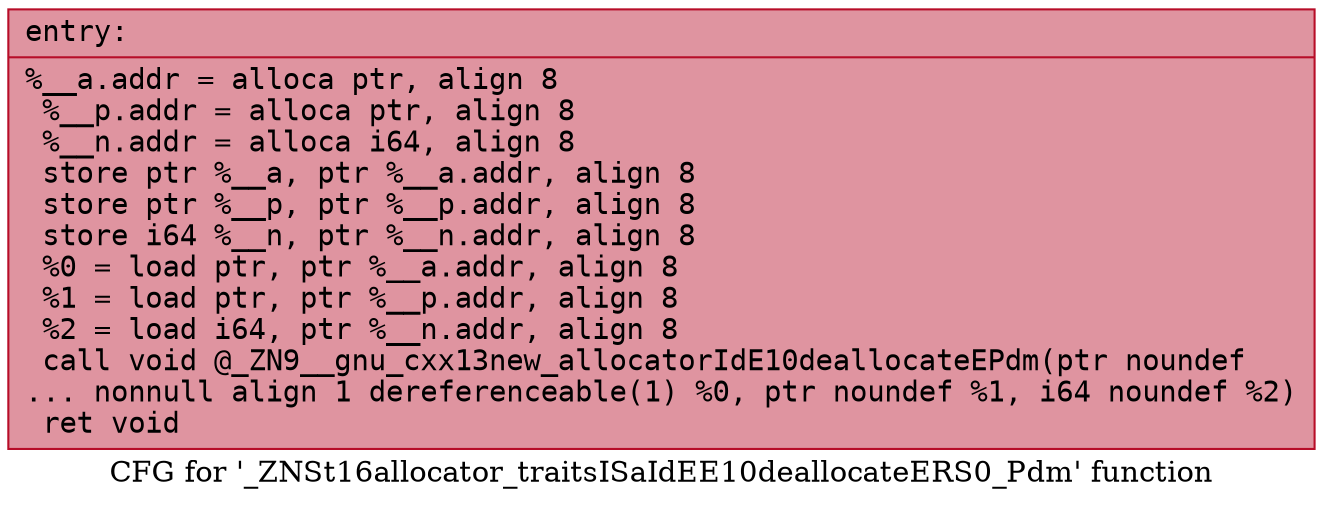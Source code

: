 digraph "CFG for '_ZNSt16allocator_traitsISaIdEE10deallocateERS0_Pdm' function" {
	label="CFG for '_ZNSt16allocator_traitsISaIdEE10deallocateERS0_Pdm' function";

	Node0x556bfea4d310 [shape=record,color="#b70d28ff", style=filled, fillcolor="#b70d2870" fontname="Courier",label="{entry:\l|  %__a.addr = alloca ptr, align 8\l  %__p.addr = alloca ptr, align 8\l  %__n.addr = alloca i64, align 8\l  store ptr %__a, ptr %__a.addr, align 8\l  store ptr %__p, ptr %__p.addr, align 8\l  store i64 %__n, ptr %__n.addr, align 8\l  %0 = load ptr, ptr %__a.addr, align 8\l  %1 = load ptr, ptr %__p.addr, align 8\l  %2 = load i64, ptr %__n.addr, align 8\l  call void @_ZN9__gnu_cxx13new_allocatorIdE10deallocateEPdm(ptr noundef\l... nonnull align 1 dereferenceable(1) %0, ptr noundef %1, i64 noundef %2)\l  ret void\l}"];
}
